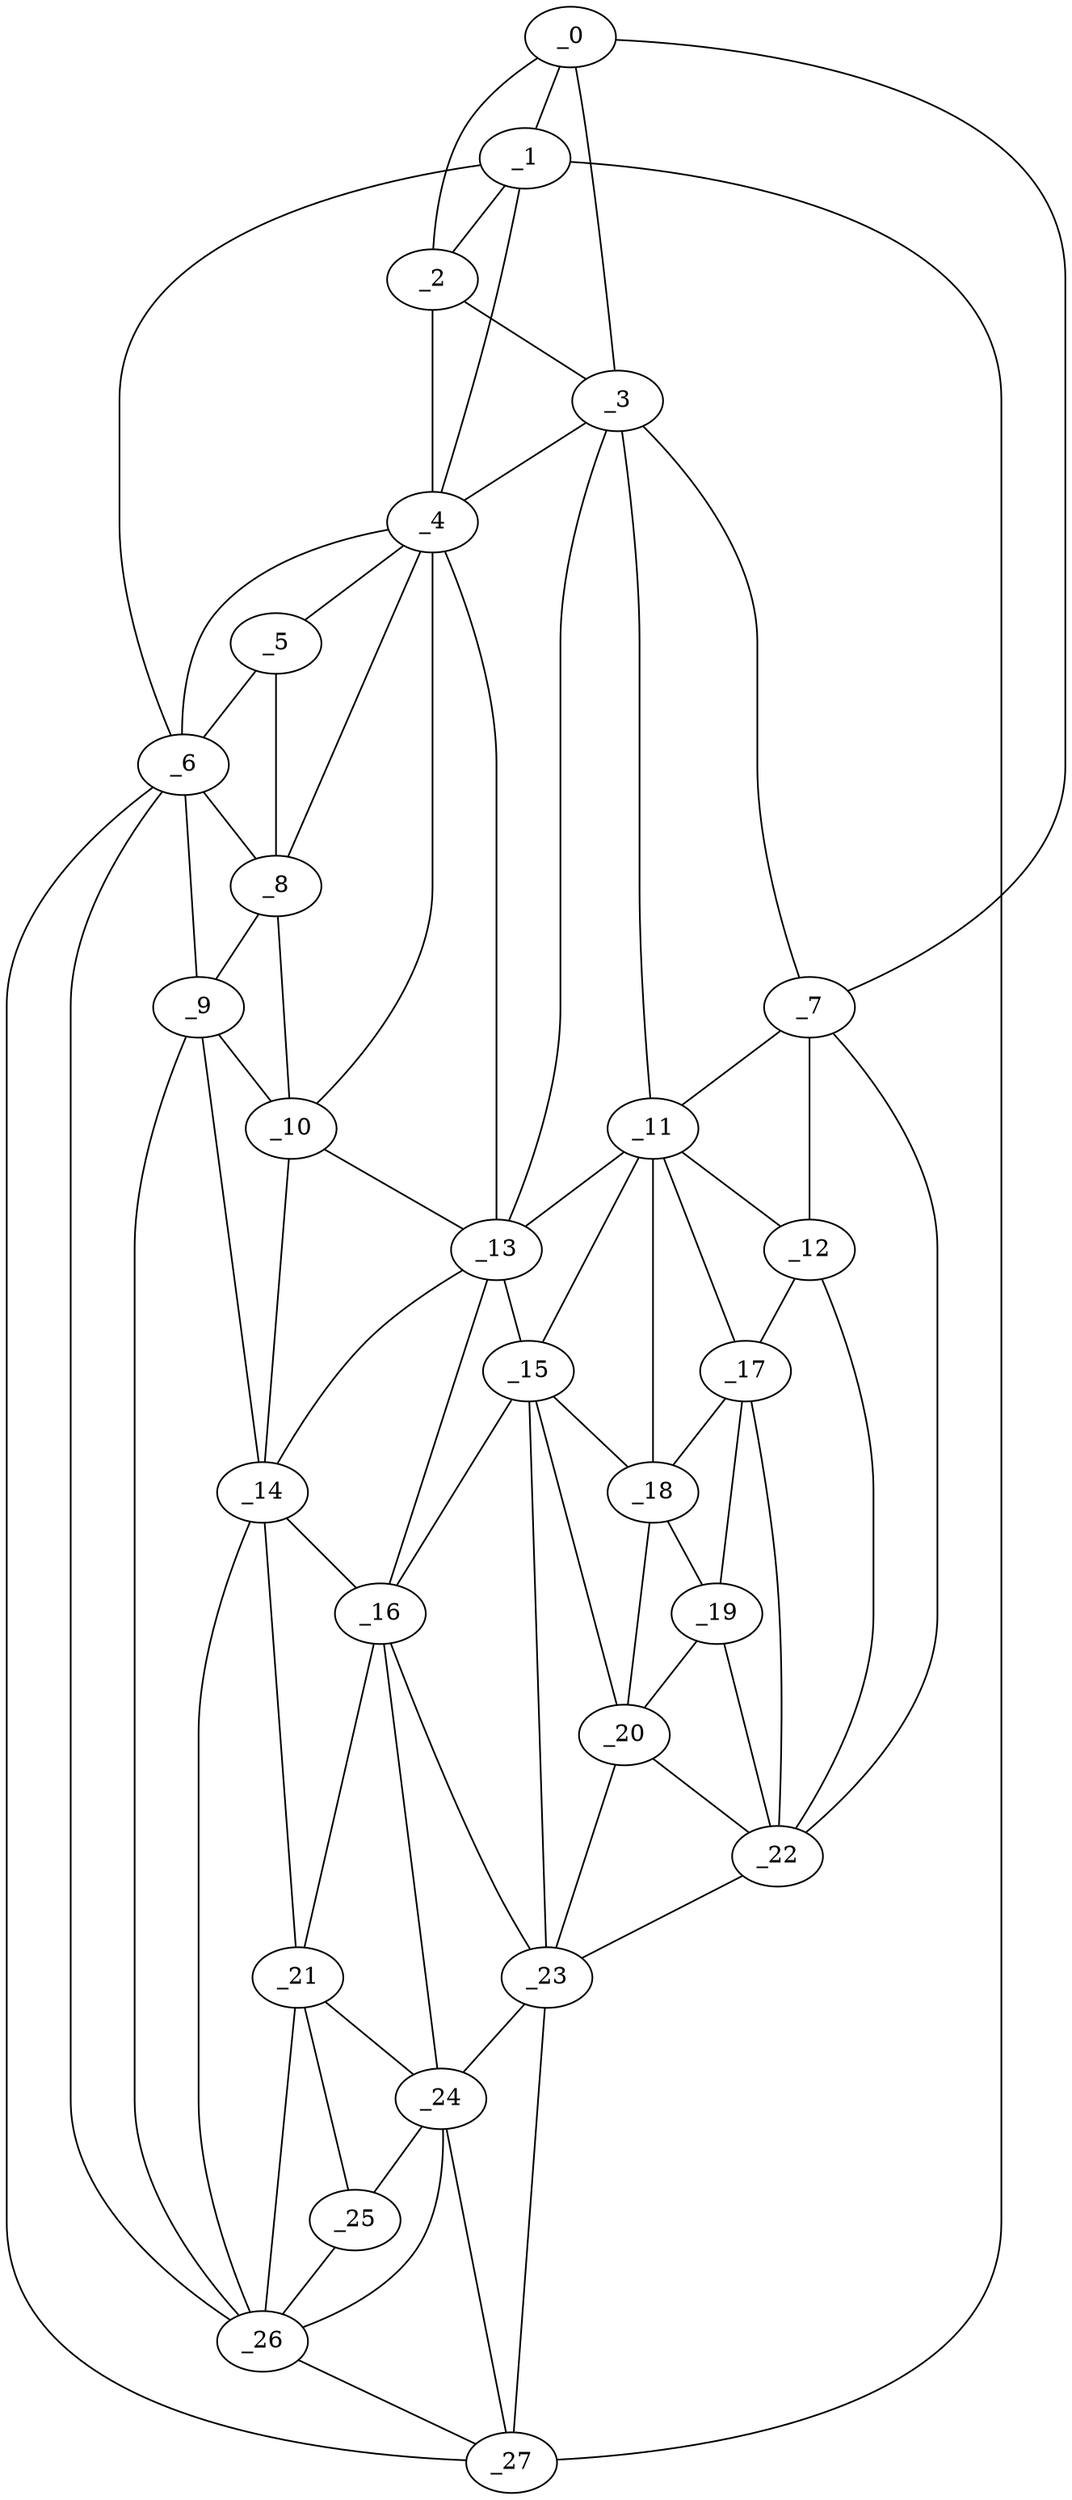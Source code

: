 graph "obj43__135.gxl" {
	_0	 [x=27,
		y=98];
	_1	 [x=30,
		y=12];
	_0 -- _1	 [valence=1];
	_2	 [x=39,
		y=41];
	_0 -- _2	 [valence=1];
	_3	 [x=45,
		y=95];
	_0 -- _3	 [valence=2];
	_7	 [x=78,
		y=118];
	_0 -- _7	 [valence=1];
	_1 -- _2	 [valence=2];
	_4	 [x=46,
		y=42];
	_1 -- _4	 [valence=2];
	_6	 [x=77,
		y=27];
	_1 -- _6	 [valence=2];
	_27	 [x=120,
		y=16];
	_1 -- _27	 [valence=1];
	_2 -- _3	 [valence=2];
	_2 -- _4	 [valence=1];
	_3 -- _4	 [valence=1];
	_3 -- _7	 [valence=2];
	_11	 [x=91,
		y=95];
	_3 -- _11	 [valence=1];
	_13	 [x=92,
		y=65];
	_3 -- _13	 [valence=2];
	_5	 [x=76,
		y=36];
	_4 -- _5	 [valence=2];
	_4 -- _6	 [valence=1];
	_8	 [x=81,
		y=41];
	_4 -- _8	 [valence=2];
	_10	 [x=90,
		y=53];
	_4 -- _10	 [valence=1];
	_4 -- _13	 [valence=2];
	_5 -- _6	 [valence=2];
	_5 -- _8	 [valence=1];
	_6 -- _8	 [valence=2];
	_9	 [x=86,
		y=44];
	_6 -- _9	 [valence=1];
	_26	 [x=117,
		y=40];
	_6 -- _26	 [valence=2];
	_6 -- _27	 [valence=1];
	_7 -- _11	 [valence=2];
	_12	 [x=91,
		y=116];
	_7 -- _12	 [valence=2];
	_22	 [x=111,
		y=113];
	_7 -- _22	 [valence=1];
	_8 -- _9	 [valence=2];
	_8 -- _10	 [valence=2];
	_9 -- _10	 [valence=2];
	_14	 [x=96,
		y=55];
	_9 -- _14	 [valence=2];
	_9 -- _26	 [valence=2];
	_10 -- _13	 [valence=2];
	_10 -- _14	 [valence=2];
	_11 -- _12	 [valence=1];
	_11 -- _13	 [valence=1];
	_15	 [x=96,
		y=86];
	_11 -- _15	 [valence=2];
	_17	 [x=99,
		y=113];
	_11 -- _17	 [valence=2];
	_18	 [x=103,
		y=102];
	_11 -- _18	 [valence=2];
	_12 -- _17	 [valence=2];
	_12 -- _22	 [valence=1];
	_13 -- _14	 [valence=1];
	_13 -- _15	 [valence=1];
	_16	 [x=97,
		y=63];
	_13 -- _16	 [valence=2];
	_14 -- _16	 [valence=2];
	_21	 [x=111,
		y=53];
	_14 -- _21	 [valence=1];
	_14 -- _26	 [valence=2];
	_15 -- _16	 [valence=2];
	_15 -- _18	 [valence=2];
	_20	 [x=110,
		y=97];
	_15 -- _20	 [valence=1];
	_23	 [x=114,
		y=81];
	_15 -- _23	 [valence=2];
	_16 -- _21	 [valence=2];
	_16 -- _23	 [valence=2];
	_24	 [x=115,
		y=67];
	_16 -- _24	 [valence=2];
	_17 -- _18	 [valence=2];
	_19	 [x=106,
		y=106];
	_17 -- _19	 [valence=2];
	_17 -- _22	 [valence=1];
	_18 -- _19	 [valence=1];
	_18 -- _20	 [valence=2];
	_19 -- _20	 [valence=1];
	_19 -- _22	 [valence=2];
	_20 -- _22	 [valence=1];
	_20 -- _23	 [valence=2];
	_21 -- _24	 [valence=2];
	_25	 [x=116,
		y=50];
	_21 -- _25	 [valence=2];
	_21 -- _26	 [valence=2];
	_22 -- _23	 [valence=1];
	_23 -- _24	 [valence=2];
	_23 -- _27	 [valence=1];
	_24 -- _25	 [valence=2];
	_24 -- _26	 [valence=2];
	_24 -- _27	 [valence=2];
	_25 -- _26	 [valence=1];
	_26 -- _27	 [valence=2];
}

